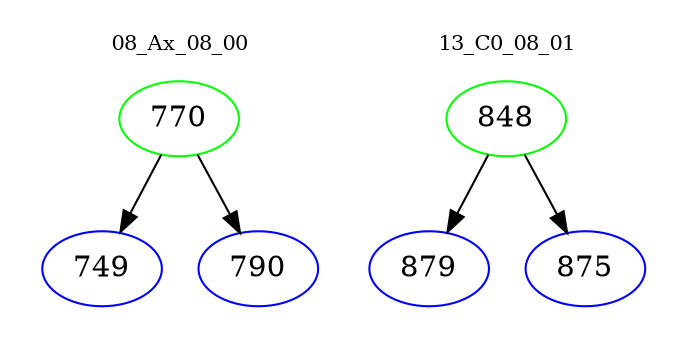 digraph{
subgraph cluster_0 {
color = white
label = "08_Ax_08_00";
fontsize=10;
T0_770 [label="770", color="green"]
T0_770 -> T0_749 [color="black"]
T0_749 [label="749", color="blue"]
T0_770 -> T0_790 [color="black"]
T0_790 [label="790", color="blue"]
}
subgraph cluster_1 {
color = white
label = "13_C0_08_01";
fontsize=10;
T1_848 [label="848", color="green"]
T1_848 -> T1_879 [color="black"]
T1_879 [label="879", color="blue"]
T1_848 -> T1_875 [color="black"]
T1_875 [label="875", color="blue"]
}
}
